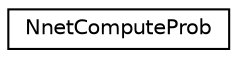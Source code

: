 digraph "Graphical Class Hierarchy"
{
  edge [fontname="Helvetica",fontsize="10",labelfontname="Helvetica",labelfontsize="10"];
  node [fontname="Helvetica",fontsize="10",shape=record];
  rankdir="LR";
  Node0 [label="NnetComputeProb",height=0.2,width=0.4,color="black", fillcolor="white", style="filled",URL="$classkaldi_1_1nnet3_1_1NnetComputeProb.html",tooltip="This class is for computing cross-entropy and accuracy values in a neural network, for diagnostics. "];
}
